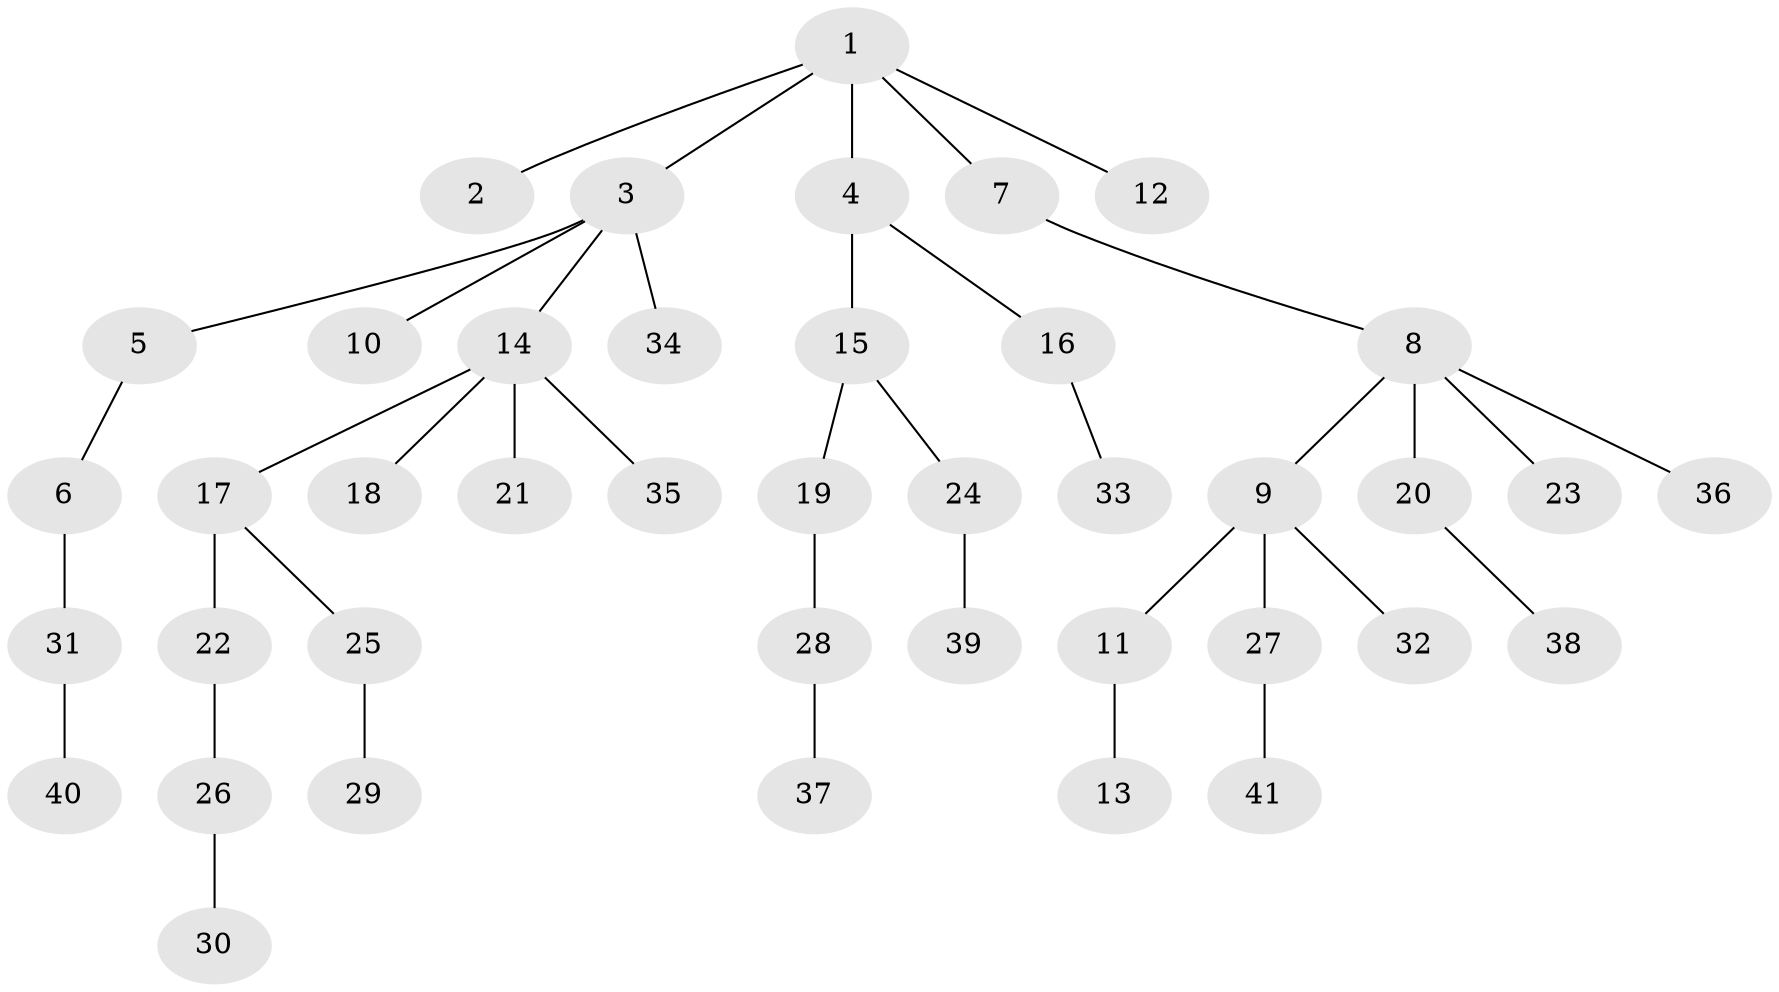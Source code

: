 // original degree distribution, {7: 0.024390243902439025, 1: 0.5365853658536586, 6: 0.036585365853658534, 5: 0.012195121951219513, 3: 0.10975609756097561, 4: 0.04878048780487805, 2: 0.23170731707317074}
// Generated by graph-tools (version 1.1) at 2025/36/03/09/25 02:36:27]
// undirected, 41 vertices, 40 edges
graph export_dot {
graph [start="1"]
  node [color=gray90,style=filled];
  1;
  2;
  3;
  4;
  5;
  6;
  7;
  8;
  9;
  10;
  11;
  12;
  13;
  14;
  15;
  16;
  17;
  18;
  19;
  20;
  21;
  22;
  23;
  24;
  25;
  26;
  27;
  28;
  29;
  30;
  31;
  32;
  33;
  34;
  35;
  36;
  37;
  38;
  39;
  40;
  41;
  1 -- 2 [weight=1.0];
  1 -- 3 [weight=1.0];
  1 -- 4 [weight=1.0];
  1 -- 7 [weight=1.0];
  1 -- 12 [weight=1.0];
  3 -- 5 [weight=1.0];
  3 -- 10 [weight=1.0];
  3 -- 14 [weight=1.0];
  3 -- 34 [weight=1.0];
  4 -- 15 [weight=1.0];
  4 -- 16 [weight=1.0];
  5 -- 6 [weight=1.0];
  6 -- 31 [weight=1.0];
  7 -- 8 [weight=1.0];
  8 -- 9 [weight=1.0];
  8 -- 20 [weight=1.0];
  8 -- 23 [weight=1.0];
  8 -- 36 [weight=1.0];
  9 -- 11 [weight=1.0];
  9 -- 27 [weight=1.0];
  9 -- 32 [weight=1.0];
  11 -- 13 [weight=1.0];
  14 -- 17 [weight=1.0];
  14 -- 18 [weight=1.0];
  14 -- 21 [weight=1.0];
  14 -- 35 [weight=1.0];
  15 -- 19 [weight=1.0];
  15 -- 24 [weight=1.0];
  16 -- 33 [weight=1.0];
  17 -- 22 [weight=1.0];
  17 -- 25 [weight=1.0];
  19 -- 28 [weight=1.0];
  20 -- 38 [weight=1.0];
  22 -- 26 [weight=2.0];
  24 -- 39 [weight=1.0];
  25 -- 29 [weight=1.0];
  26 -- 30 [weight=1.0];
  27 -- 41 [weight=1.0];
  28 -- 37 [weight=1.0];
  31 -- 40 [weight=1.0];
}
